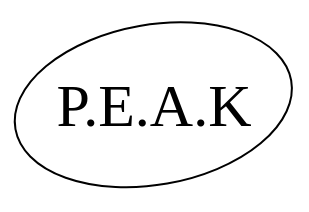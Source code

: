 <mxfile version="20.4.0" type="device" pages="6"><diagram id="-_-5EGXBoU9DZ2k_aIGS" name="logo_black"><mxGraphModel dx="1038" dy="481" grid="1" gridSize="10" guides="1" tooltips="1" connect="1" arrows="1" fold="1" page="1" pageScale="1" pageWidth="850" pageHeight="1100" math="0" shadow="0"><root><mxCell id="0"/><mxCell id="1" parent="0"/><mxCell id="-i5u1NcC77nJmyhpDGj9-1" value="" style="ellipse;whiteSpace=wrap;html=1;rotation=-10;fillColor=none;" parent="1" vertex="1"><mxGeometry x="39.66" y="37.41" width="140" height="80" as="geometry"/></mxCell><mxCell id="-i5u1NcC77nJmyhpDGj9-2" value="&lt;font style=&quot;font-size: 30px;&quot;&gt;P.E.A.K&lt;/font&gt;" style="rounded=0;whiteSpace=wrap;html=1;fontFamily=Calibri;fontSource=https%3A%2F%2Ffonts.googleapis.com%2Fcss%3Ffamily%3DCalibri%3A400%2C700%2C400italic%2C700italic;fontSize=18;strokeColor=none;fillColor=none;" parent="1" vertex="1"><mxGeometry x="39.66" y="47.41" width="140" height="60" as="geometry"/></mxCell></root></mxGraphModel></diagram><diagram id="ZSRcV9laH4Q4iuqG-XyV" name="logo_white"><mxGraphModel dx="1038" dy="481" grid="1" gridSize="10" guides="1" tooltips="1" connect="1" arrows="1" fold="1" page="1" pageScale="1" pageWidth="850" pageHeight="1100" background="#1A1A1A" math="0" shadow="0"><root><mxCell id="0"/><mxCell id="1" parent="0"/><mxCell id="ckeThtcHFlUgfEkaWWZM-1" value="" style="ellipse;whiteSpace=wrap;html=1;rotation=-10;fillColor=none;strokeColor=#FFFFFF;" parent="1" vertex="1"><mxGeometry x="39.66" y="37.41" width="140" height="80" as="geometry"/></mxCell><mxCell id="ckeThtcHFlUgfEkaWWZM-2" value="&lt;font style=&quot;font-size: 30px;&quot;&gt;P.E.A.K&lt;/font&gt;" style="rounded=0;whiteSpace=wrap;html=1;fontFamily=Calibri;fontSource=https%3A%2F%2Ffonts.googleapis.com%2Fcss%3Ffamily%3DCalibri%3A400%2C700%2C400italic%2C700italic;fontSize=18;strokeColor=none;fillColor=none;fontColor=#FFFFFF;" parent="1" vertex="1"><mxGeometry x="39.66" y="47.41" width="140" height="60" as="geometry"/></mxCell></root></mxGraphModel></diagram><diagram id="AH5zILBJANalpyauGbhf" name="arch_design_actual"><mxGraphModel dx="1038" dy="1581" grid="1" gridSize="10" guides="1" tooltips="1" connect="1" arrows="1" fold="1" page="1" pageScale="1" pageWidth="850" pageHeight="1100" math="0" shadow="0"><root><mxCell id="0"/><mxCell id="1" parent="0"/><mxCell id="cSZB4Mpw_NuSSo64uhR_-49" value="" style="edgeStyle=orthogonalEdgeStyle;rounded=0;orthogonalLoop=1;jettySize=auto;html=1;startArrow=none;startFill=0;" parent="1" source="cSZB4Mpw_NuSSo64uhR_-3" target="cSZB4Mpw_NuSSo64uhR_-5" edge="1"><mxGeometry relative="1" as="geometry"/></mxCell><mxCell id="cSZB4Mpw_NuSSo64uhR_-3" value="" style="sketch=0;points=[[0,0,0],[0.25,0,0],[0.5,0,0],[0.75,0,0],[1,0,0],[0,1,0],[0.25,1,0],[0.5,1,0],[0.75,1,0],[1,1,0],[0,0.25,0],[0,0.5,0],[0,0.75,0],[1,0.25,0],[1,0.5,0],[1,0.75,0]];outlineConnect=0;fontColor=#232F3E;gradientColor=#FF4F8B;gradientDirection=north;fillColor=#BC1356;strokeColor=#ffffff;dashed=0;verticalLabelPosition=bottom;verticalAlign=top;align=center;html=1;fontSize=12;fontStyle=0;aspect=fixed;shape=mxgraph.aws4.resourceIcon;resIcon=mxgraph.aws4.eventbridge;shadow=0;" parent="1" vertex="1"><mxGeometry x="120" y="120" width="80" height="80" as="geometry"/></mxCell><mxCell id="cSZB4Mpw_NuSSo64uhR_-4" value="Amazon Eventbridge" style="rounded=0;whiteSpace=wrap;html=1;shadow=0;fillColor=none;strokeColor=none;" parent="1" vertex="1"><mxGeometry x="120" y="80" width="80" height="40" as="geometry"/></mxCell><mxCell id="cSZB4Mpw_NuSSo64uhR_-9" style="edgeStyle=orthogonalEdgeStyle;rounded=0;orthogonalLoop=1;jettySize=auto;html=1;exitX=1;exitY=0.5;exitDx=0;exitDy=0;exitPerimeter=0;entryX=0;entryY=0.5;entryDx=0;entryDy=0;entryPerimeter=0;startArrow=none;" parent="1" source="cSZB4Mpw_NuSSo64uhR_-11" target="cSZB4Mpw_NuSSo64uhR_-8" edge="1"><mxGeometry relative="1" as="geometry"><Array as="points"><mxPoint x="250" y="320"/><mxPoint x="250" y="160"/></Array></mxGeometry></mxCell><mxCell id="cSZB4Mpw_NuSSo64uhR_-12" style="edgeStyle=orthogonalEdgeStyle;rounded=0;orthogonalLoop=1;jettySize=auto;html=1;exitX=1;exitY=0.5;exitDx=0;exitDy=0;exitPerimeter=0;entryX=0;entryY=0.5;entryDx=0;entryDy=0;entryPerimeter=0;" parent="1" source="cSZB4Mpw_NuSSo64uhR_-5" target="cSZB4Mpw_NuSSo64uhR_-11" edge="1"><mxGeometry relative="1" as="geometry"/></mxCell><mxCell id="cSZB4Mpw_NuSSo64uhR_-34" style="edgeStyle=orthogonalEdgeStyle;rounded=0;orthogonalLoop=1;jettySize=auto;html=1;exitX=1;exitY=0.5;exitDx=0;exitDy=0;exitPerimeter=0;startArrow=none;startFill=0;" parent="1" source="cSZB4Mpw_NuSSo64uhR_-5" target="cSZB4Mpw_NuSSo64uhR_-21" edge="1"><mxGeometry relative="1" as="geometry"><Array as="points"><mxPoint x="250" y="320"/><mxPoint x="250" y="480"/></Array></mxGeometry></mxCell><mxCell id="cSZB4Mpw_NuSSo64uhR_-5" value="" style="sketch=0;points=[[0,0,0],[0.25,0,0],[0.5,0,0],[0.75,0,0],[1,0,0],[0,1,0],[0.25,1,0],[0.5,1,0],[0.75,1,0],[1,1,0],[0,0.25,0],[0,0.5,0],[0,0.75,0],[1,0.25,0],[1,0.5,0],[1,0.75,0]];outlineConnect=0;fontColor=#232F3E;gradientColor=#FF4F8B;gradientDirection=north;fillColor=#BC1356;strokeColor=#ffffff;dashed=0;verticalLabelPosition=bottom;verticalAlign=top;align=center;html=1;fontSize=12;fontStyle=0;aspect=fixed;shape=mxgraph.aws4.resourceIcon;resIcon=mxgraph.aws4.step_functions;shadow=0;" parent="1" vertex="1"><mxGeometry x="120" y="280" width="80" height="80" as="geometry"/></mxCell><mxCell id="cSZB4Mpw_NuSSo64uhR_-7" value="AWS Step Functions" style="rounded=0;whiteSpace=wrap;html=1;shadow=0;fillColor=none;strokeColor=none;" parent="1" vertex="1"><mxGeometry x="120" y="360" width="80" height="40" as="geometry"/></mxCell><mxCell id="cSZB4Mpw_NuSSo64uhR_-98" style="edgeStyle=none;rounded=0;orthogonalLoop=1;jettySize=auto;html=1;exitX=1;exitY=0.5;exitDx=0;exitDy=0;exitPerimeter=0;startArrow=none;startFill=0;" parent="1" source="cSZB4Mpw_NuSSo64uhR_-8" edge="1"><mxGeometry relative="1" as="geometry"><mxPoint x="610" y="440" as="targetPoint"/><Array as="points"><mxPoint x="610" y="160"/><mxPoint x="610" y="310"/></Array></mxGeometry></mxCell><mxCell id="cSZB4Mpw_NuSSo64uhR_-8" value="" style="sketch=0;points=[[0,0,0],[0.25,0,0],[0.5,0,0],[0.75,0,0],[1,0,0],[0,1,0],[0.25,1,0],[0.5,1,0],[0.75,1,0],[1,1,0],[0,0.25,0],[0,0.5,0],[0,0.75,0],[1,0.25,0],[1,0.5,0],[1,0.75,0]];outlineConnect=0;fontColor=#232F3E;gradientColor=#F78E04;gradientDirection=north;fillColor=#D05C17;strokeColor=#ffffff;dashed=0;verticalLabelPosition=bottom;verticalAlign=top;align=center;html=1;fontSize=12;fontStyle=0;aspect=fixed;shape=mxgraph.aws4.resourceIcon;resIcon=mxgraph.aws4.lambda;shadow=0;" parent="1" vertex="1"><mxGeometry x="400" y="120" width="80" height="80" as="geometry"/></mxCell><mxCell id="cSZB4Mpw_NuSSo64uhR_-10" value="AWS Lambda" style="rounded=0;whiteSpace=wrap;html=1;shadow=0;fillColor=none;strokeColor=none;" parent="1" vertex="1"><mxGeometry x="400" y="200" width="80" height="40" as="geometry"/></mxCell><mxCell id="cSZB4Mpw_NuSSo64uhR_-13" value="Amazon Sagemaker" style="rounded=0;whiteSpace=wrap;html=1;shadow=0;fillColor=none;strokeColor=none;" parent="1" vertex="1"><mxGeometry x="400" y="360" width="80" height="40" as="geometry"/></mxCell><mxCell id="cSZB4Mpw_NuSSo64uhR_-14" value="" style="sketch=0;points=[[0,0,0],[0.25,0,0],[0.5,0,0],[0.75,0,0],[1,0,0],[0,1,0],[0.25,1,0],[0.5,1,0],[0.75,1,0],[1,1,0],[0,0.25,0],[0,0.5,0],[0,0.75,0],[1,0.25,0],[1,0.5,0],[1,0.75,0]];outlineConnect=0;fontColor=#232F3E;gradientColor=#60A337;gradientDirection=north;fillColor=#277116;strokeColor=#ffffff;dashed=0;verticalLabelPosition=bottom;verticalAlign=top;align=center;html=1;fontSize=12;fontStyle=0;aspect=fixed;shape=mxgraph.aws4.resourceIcon;resIcon=mxgraph.aws4.s3;shadow=0;" parent="1" vertex="1"><mxGeometry x="560" y="440" width="80" height="80" as="geometry"/></mxCell><mxCell id="cSZB4Mpw_NuSSo64uhR_-16" value="Amazon S3" style="rounded=0;whiteSpace=wrap;html=1;shadow=0;fillColor=none;strokeColor=none;" parent="1" vertex="1"><mxGeometry x="560" y="520" width="80" height="30" as="geometry"/></mxCell><mxCell id="cSZB4Mpw_NuSSo64uhR_-21" value="" style="sketch=0;outlineConnect=0;fontColor=#232F3E;gradientColor=none;fillColor=#067F68;strokeColor=none;dashed=0;verticalLabelPosition=bottom;verticalAlign=top;align=center;html=1;fontSize=12;fontStyle=0;aspect=fixed;pointerEvents=1;shape=mxgraph.aws4.sagemaker_model;shadow=0;" parent="1" vertex="1"><mxGeometry x="400" y="440" width="80" height="80" as="geometry"/></mxCell><mxCell id="cSZB4Mpw_NuSSo64uhR_-27" value="" style="sketch=0;points=[[0,0,0],[0.25,0,0],[0.5,0,0],[0.75,0,0],[1,0,0],[0,1,0],[0.25,1,0],[0.5,1,0],[0.75,1,0],[1,1,0],[0,0.25,0],[0,0.5,0],[0,0.75,0],[1,0.25,0],[1,0.5,0],[1,0.75,0]];outlineConnect=0;fontColor=#232F3E;gradientColor=#945DF2;gradientDirection=north;fillColor=#5A30B5;strokeColor=#ffffff;dashed=0;verticalLabelPosition=bottom;verticalAlign=top;align=center;html=1;fontSize=12;fontStyle=0;aspect=fixed;shape=mxgraph.aws4.resourceIcon;resIcon=mxgraph.aws4.api_gateway;shadow=0;labelBackgroundColor=none;" parent="1" vertex="1"><mxGeometry x="400" y="-40" width="80" height="80" as="geometry"/></mxCell><mxCell id="cSZB4Mpw_NuSSo64uhR_-28" value="" style="verticalLabelPosition=bottom;html=1;verticalAlign=top;align=center;strokeColor=none;fillColor=#00BEF2;shape=mxgraph.azure.website_generic;pointerEvents=1;shadow=0;labelBackgroundColor=none;" parent="1" vertex="1"><mxGeometry x="400" y="-200" width="90" height="76.5" as="geometry"/></mxCell><mxCell id="cSZB4Mpw_NuSSo64uhR_-29" value="Energy Website" style="rounded=0;whiteSpace=wrap;html=1;shadow=0;fillColor=none;strokeColor=none;" parent="1" vertex="1"><mxGeometry x="310" y="-181.75" width="80" height="40" as="geometry"/></mxCell><mxCell id="cSZB4Mpw_NuSSo64uhR_-31" value="API Gateway" style="rounded=0;whiteSpace=wrap;html=1;shadow=0;fillColor=none;strokeColor=none;" parent="1" vertex="1"><mxGeometry x="310" y="-20" width="80" height="40" as="geometry"/></mxCell><mxCell id="cSZB4Mpw_NuSSo64uhR_-32" value="Sagemaker&lt;br&gt;Endpoint" style="rounded=0;whiteSpace=wrap;html=1;shadow=0;fillColor=none;strokeColor=none;" parent="1" vertex="1"><mxGeometry x="400" y="520" width="80" height="40" as="geometry"/></mxCell><mxCell id="cSZB4Mpw_NuSSo64uhR_-37" value="Amazon DynamoDB" style="rounded=0;whiteSpace=wrap;html=1;shadow=0;fillColor=none;strokeColor=none;" parent="1" vertex="1"><mxGeometry x="555" y="680" width="80" height="40" as="geometry"/></mxCell><mxCell id="cSZB4Mpw_NuSSo64uhR_-38" value="" style="sketch=0;points=[[0,0,0],[0.25,0,0],[0.5,0,0],[0.75,0,0],[1,0,0],[0,1,0],[0.25,1,0],[0.5,1,0],[0.75,1,0],[1,1,0],[0,0.25,0],[0,0.5,0],[0,0.75,0],[1,0.25,0],[1,0.5,0],[1,0.75,0]];outlineConnect=0;fontColor=#232F3E;gradientColor=#945DF2;gradientDirection=north;fillColor=#5A30B5;strokeColor=#ffffff;dashed=0;verticalLabelPosition=bottom;verticalAlign=top;align=center;html=1;fontSize=12;fontStyle=0;aspect=fixed;shape=mxgraph.aws4.resourceIcon;resIcon=mxgraph.aws4.api_gateway;shadow=0;labelBackgroundColor=none;" parent="1" vertex="1"><mxGeometry x="880" y="521.8" width="80" height="80" as="geometry"/></mxCell><mxCell id="cSZB4Mpw_NuSSo64uhR_-40" value="API Gateway" style="rounded=0;whiteSpace=wrap;html=1;shadow=0;fillColor=none;strokeColor=none;" parent="1" vertex="1"><mxGeometry x="880" y="601.8" width="80" height="30" as="geometry"/></mxCell><mxCell id="cSZB4Mpw_NuSSo64uhR_-45" value="Energy Management System" style="rounded=1;whiteSpace=wrap;html=1;shadow=0;labelBackgroundColor=none;fillColor=none;labelBorderColor=none;" parent="1" vertex="1"><mxGeometry x="1040" y="671.8" width="120" height="60" as="geometry"/></mxCell><mxCell id="cSZB4Mpw_NuSSo64uhR_-52" value="" style="sketch=0;points=[[0,0,0],[0.25,0,0],[0.5,0,0],[0.75,0,0],[1,0,0],[0,1,0],[0.25,1,0],[0.5,1,0],[0.75,1,0],[1,1,0],[0,0.25,0],[0,0.5,0],[0,0.75,0],[1,0.25,0],[1,0.5,0],[1,0.75,0]];outlineConnect=0;fontColor=#232F3E;gradientColor=#F78E04;gradientDirection=north;fillColor=#D05C17;strokeColor=#ffffff;dashed=0;verticalLabelPosition=bottom;verticalAlign=top;align=center;html=1;fontSize=12;fontStyle=0;aspect=fixed;shape=mxgraph.aws4.resourceIcon;resIcon=mxgraph.aws4.lambda;shadow=0;" parent="1" vertex="1"><mxGeometry x="720" y="521.8" width="80" height="80" as="geometry"/></mxCell><mxCell id="cSZB4Mpw_NuSSo64uhR_-106" style="edgeStyle=none;rounded=0;orthogonalLoop=1;jettySize=auto;html=1;exitX=1;exitY=0.5;exitDx=0;exitDy=0;exitPerimeter=0;startArrow=none;startFill=0;" parent="1" source="cSZB4Mpw_NuSSo64uhR_-11" edge="1"><mxGeometry relative="1" as="geometry"><mxPoint x="590" y="440" as="targetPoint"/><Array as="points"><mxPoint x="590" y="320"/><mxPoint x="590" y="380"/></Array></mxGeometry></mxCell><mxCell id="cSZB4Mpw_NuSSo64uhR_-11" value="" style="sketch=0;points=[[0,0,0],[0.25,0,0],[0.5,0,0],[0.75,0,0],[1,0,0],[0,1,0],[0.25,1,0],[0.5,1,0],[0.75,1,0],[1,1,0],[0,0.25,0],[0,0.5,0],[0,0.75,0],[1,0.25,0],[1,0.5,0],[1,0.75,0]];outlineConnect=0;fontColor=#232F3E;gradientColor=#4AB29A;gradientDirection=north;fillColor=#116D5B;strokeColor=#ffffff;dashed=0;verticalLabelPosition=bottom;verticalAlign=top;align=center;html=1;fontSize=12;fontStyle=0;aspect=fixed;shape=mxgraph.aws4.resourceIcon;resIcon=mxgraph.aws4.sagemaker;shadow=0;" parent="1" vertex="1"><mxGeometry x="400" y="280" width="80" height="80" as="geometry"/></mxCell><mxCell id="cSZB4Mpw_NuSSo64uhR_-56" value="" style="edgeStyle=orthogonalEdgeStyle;rounded=0;orthogonalLoop=1;jettySize=auto;html=1;exitX=1;exitY=0.5;exitDx=0;exitDy=0;exitPerimeter=0;entryX=0;entryY=0.5;entryDx=0;entryDy=0;entryPerimeter=0;endArrow=none;" parent="1" source="cSZB4Mpw_NuSSo64uhR_-5" target="cSZB4Mpw_NuSSo64uhR_-11" edge="1"><mxGeometry relative="1" as="geometry"><mxPoint x="280" y="320" as="sourcePoint"/><mxPoint x="490" y="180" as="targetPoint"/></mxGeometry></mxCell><mxCell id="cSZB4Mpw_NuSSo64uhR_-83" value="" style="points=[];aspect=fixed;html=1;align=center;shadow=0;dashed=0;image;image=img/lib/allied_telesis/computer_and_terminals/Personal_Computer.svg;labelBackgroundColor=none;fillColor=none;" parent="1" vertex="1"><mxGeometry x="1040" y="520" width="60.36" height="81.8" as="geometry"/></mxCell><mxCell id="cSZB4Mpw_NuSSo64uhR_-84" value="Client Application&lt;br&gt;(Next.js)" style="rounded=0;whiteSpace=wrap;html=1;shadow=0;fillColor=none;strokeColor=none;" parent="1" vertex="1"><mxGeometry x="1015.27" y="601.8" width="109.82" height="40" as="geometry"/></mxCell><mxCell id="cSZB4Mpw_NuSSo64uhR_-86" value="AWS Lambda" style="rounded=0;whiteSpace=wrap;html=1;shadow=0;fillColor=none;strokeColor=none;" parent="1" vertex="1"><mxGeometry x="720" y="601.8" width="80" height="30" as="geometry"/></mxCell><mxCell id="cSZB4Mpw_NuSSo64uhR_-94" value="&lt;i&gt;&amp;nbsp;Get updated prices&lt;/i&gt;" style="rounded=0;whiteSpace=wrap;html=1;shadow=0;fillColor=none;strokeColor=none;align=left;" parent="1" vertex="1"><mxGeometry x="250" y="130" width="150" height="40" as="geometry"/></mxCell><mxCell id="cSZB4Mpw_NuSSo64uhR_-95" value="&lt;i&gt;&amp;nbsp;Train new model&lt;/i&gt;" style="rounded=0;whiteSpace=wrap;html=1;shadow=0;fillColor=none;strokeColor=none;align=left;" parent="1" vertex="1"><mxGeometry x="250" y="290" width="150" height="40" as="geometry"/></mxCell><mxCell id="cSZB4Mpw_NuSSo64uhR_-96" value="&lt;i&gt;&amp;nbsp;Deploy new model&lt;/i&gt;" style="rounded=0;whiteSpace=wrap;html=1;shadow=0;fillColor=none;strokeColor=none;align=left;" parent="1" vertex="1"><mxGeometry x="250" y="450" width="150" height="40" as="geometry"/></mxCell><mxCell id="cSZB4Mpw_NuSSo64uhR_-105" style="edgeStyle=none;rounded=0;orthogonalLoop=1;jettySize=auto;html=1;exitX=0;exitY=0.25;exitDx=0;exitDy=0;exitPerimeter=0;startArrow=none;startFill=0;" parent="1" edge="1"><mxGeometry relative="1" as="geometry"><mxPoint x="480" y="469" as="targetPoint"/><mxPoint x="560" y="469.25" as="sourcePoint"/></mxGeometry></mxCell><mxCell id="cSZB4Mpw_NuSSo64uhR_-107" style="edgeStyle=none;rounded=0;orthogonalLoop=1;jettySize=auto;html=1;exitX=0.25;exitY=0;exitDx=0;exitDy=0;exitPerimeter=0;entryX=0.25;entryY=1;entryDx=0;entryDy=0;entryPerimeter=0;startArrow=none;startFill=0;" parent="1" edge="1"><mxGeometry relative="1" as="geometry"><mxPoint x="430" y="120" as="sourcePoint"/><mxPoint x="430" y="40" as="targetPoint"/></mxGeometry></mxCell><mxCell id="cSZB4Mpw_NuSSo64uhR_-108" style="edgeStyle=none;rounded=0;orthogonalLoop=1;jettySize=auto;html=1;exitX=0.75;exitY=1;exitDx=0;exitDy=0;exitPerimeter=0;entryX=0.75;entryY=0;entryDx=0;entryDy=0;entryPerimeter=0;startArrow=none;startFill=0;" parent="1" edge="1"><mxGeometry relative="1" as="geometry"><mxPoint x="450" y="40" as="sourcePoint"/><mxPoint x="450" y="120" as="targetPoint"/><Array as="points"/></mxGeometry></mxCell><mxCell id="cSZB4Mpw_NuSSo64uhR_-109" style="edgeStyle=none;rounded=0;orthogonalLoop=1;jettySize=auto;html=1;exitX=0.25;exitY=0;exitDx=0;exitDy=0;exitPerimeter=0;entryX=0.25;entryY=1;entryDx=0;entryDy=0;entryPerimeter=0;startArrow=none;startFill=0;" parent="1" edge="1"><mxGeometry relative="1" as="geometry"><mxPoint x="430" y="-40" as="sourcePoint"/><mxPoint x="430" y="-120.0" as="targetPoint"/></mxGeometry></mxCell><mxCell id="cSZB4Mpw_NuSSo64uhR_-111" style="edgeStyle=none;rounded=0;orthogonalLoop=1;jettySize=auto;html=1;exitX=0.75;exitY=1;exitDx=0;exitDy=0;exitPerimeter=0;entryX=0.75;entryY=0;entryDx=0;entryDy=0;entryPerimeter=0;startArrow=none;startFill=0;" parent="1" edge="1"><mxGeometry relative="1" as="geometry"><mxPoint x="450" y="-120" as="sourcePoint"/><mxPoint x="450" y="-40" as="targetPoint"/><Array as="points"/></mxGeometry></mxCell><mxCell id="cSZB4Mpw_NuSSo64uhR_-116" value="&lt;i&gt;Daily model&lt;br&gt;refresh&lt;/i&gt;" style="rounded=0;whiteSpace=wrap;html=1;shadow=0;fillColor=none;strokeColor=none;align=right;" parent="1" vertex="1"><mxGeometry x="80" y="220" width="70" height="40" as="geometry"/></mxCell><mxCell id="cSZB4Mpw_NuSSo64uhR_-117" value="&lt;i&gt;Store updated prices&amp;nbsp;&lt;/i&gt;" style="rounded=0;whiteSpace=wrap;html=1;shadow=0;fillColor=none;strokeColor=none;align=right;" parent="1" vertex="1"><mxGeometry x="480" y="130" width="130" height="40" as="geometry"/></mxCell><mxCell id="cSZB4Mpw_NuSSo64uhR_-118" value="&lt;i&gt;Store new model&amp;nbsp;&lt;/i&gt;" style="rounded=0;whiteSpace=wrap;html=1;shadow=0;fillColor=none;strokeColor=none;align=right;" parent="1" vertex="1"><mxGeometry x="480" y="290" width="110" height="40" as="geometry"/></mxCell><mxCell id="cSZB4Mpw_NuSSo64uhR_-61" value="" style="outlineConnect=0;dashed=0;verticalLabelPosition=bottom;verticalAlign=top;align=center;html=1;shape=mxgraph.aws3.dynamo_db;fillColor=#2E73B8;gradientColor=none;shadow=0;labelBackgroundColor=none;" parent="1" vertex="1"><mxGeometry x="565" y="600" width="70" height="80" as="geometry"/></mxCell><mxCell id="cSZB4Mpw_NuSSo64uhR_-128" style="edgeStyle=none;rounded=0;orthogonalLoop=1;jettySize=auto;html=1;exitX=1;exitY=0.25;exitDx=0;exitDy=0;startArrow=none;startFill=0;" parent="1" source="cSZB4Mpw_NuSSo64uhR_-63" edge="1"><mxGeometry relative="1" as="geometry"><mxPoint x="720" y="550" as="targetPoint"/><Array as="points"><mxPoint x="670" y="620"/><mxPoint x="670" y="550"/></Array></mxGeometry></mxCell><mxCell id="cSZB4Mpw_NuSSo64uhR_-63" value="" style="whiteSpace=wrap;html=1;aspect=fixed;shadow=0;labelBackgroundColor=none;fillColor=none;strokeColor=none;" parent="1" vertex="1"><mxGeometry x="560" y="600" width="80" height="80" as="geometry"/></mxCell><mxCell id="cSZB4Mpw_NuSSo64uhR_-119" style="edgeStyle=none;rounded=0;orthogonalLoop=1;jettySize=auto;html=1;startArrow=none;startFill=0;entryX=0;entryY=0.5;entryDx=0;entryDy=0;" parent="1" target="cSZB4Mpw_NuSSo64uhR_-63" edge="1"><mxGeometry relative="1" as="geometry"><mxPoint x="480" y="490" as="sourcePoint"/><mxPoint x="410" y="770" as="targetPoint"/><Array as="points"><mxPoint x="520" y="490"/><mxPoint x="520" y="640"/><mxPoint x="540" y="640"/></Array></mxGeometry></mxCell><mxCell id="cSZB4Mpw_NuSSo64uhR_-124" style="edgeStyle=none;rounded=0;orthogonalLoop=1;jettySize=auto;html=1;exitX=1;exitY=0.75;exitDx=0;exitDy=0;exitPerimeter=0;entryX=0;entryY=0.75;entryDx=0;entryDy=0;entryPerimeter=0;startArrow=none;startFill=0;" parent="1" edge="1"><mxGeometry relative="1" as="geometry"><mxPoint x="800" y="570.0" as="sourcePoint"/><mxPoint x="880" y="570.0" as="targetPoint"/></mxGeometry></mxCell><mxCell id="cSZB4Mpw_NuSSo64uhR_-125" style="edgeStyle=none;rounded=0;orthogonalLoop=1;jettySize=auto;html=1;exitX=0;exitY=0.25;exitDx=0;exitDy=0;exitPerimeter=0;startArrow=none;startFill=0;" parent="1" edge="1"><mxGeometry relative="1" as="geometry"><mxPoint x="800" y="549.0" as="targetPoint"/><mxPoint x="880" y="549.25" as="sourcePoint"/></mxGeometry></mxCell><mxCell id="cSZB4Mpw_NuSSo64uhR_-126" style="edgeStyle=none;rounded=0;orthogonalLoop=1;jettySize=auto;html=1;exitX=1;exitY=0.75;exitDx=0;exitDy=0;exitPerimeter=0;entryX=0;entryY=0.75;entryDx=0;entryDy=0;entryPerimeter=0;startArrow=none;startFill=0;" parent="1" edge="1"><mxGeometry relative="1" as="geometry"><mxPoint x="960" y="570.0" as="sourcePoint"/><mxPoint x="1040" y="570.0" as="targetPoint"/></mxGeometry></mxCell><mxCell id="cSZB4Mpw_NuSSo64uhR_-127" style="edgeStyle=none;rounded=0;orthogonalLoop=1;jettySize=auto;html=1;exitX=0;exitY=0.25;exitDx=0;exitDy=0;exitPerimeter=0;startArrow=none;startFill=0;" parent="1" edge="1"><mxGeometry relative="1" as="geometry"><mxPoint x="960" y="549.0" as="targetPoint"/><mxPoint x="1040" y="549.25" as="sourcePoint"/></mxGeometry></mxCell><mxCell id="cSZB4Mpw_NuSSo64uhR_-129" style="edgeStyle=none;rounded=0;orthogonalLoop=1;jettySize=auto;html=1;startArrow=classicThin;startFill=1;exitX=1;exitY=0.5;exitDx=0;exitDy=0;endArrow=none;endFill=0;" parent="1" source="cSZB4Mpw_NuSSo64uhR_-63" edge="1"><mxGeometry relative="1" as="geometry"><mxPoint x="720" y="580" as="targetPoint"/><mxPoint x="640" y="630" as="sourcePoint"/><Array as="points"><mxPoint x="660" y="640"/><mxPoint x="690" y="640"/><mxPoint x="690" y="600"/><mxPoint x="690" y="580"/><mxPoint x="710" y="580"/></Array></mxGeometry></mxCell><mxCell id="cSZB4Mpw_NuSSo64uhR_-130" value="" style="sketch=0;points=[[0,0,0],[0.25,0,0],[0.5,0,0],[0.75,0,0],[1,0,0],[0,1,0],[0.25,1,0],[0.5,1,0],[0.75,1,0],[1,1,0],[0,0.25,0],[0,0.5,0],[0,0.75,0],[1,0.25,0],[1,0.5,0],[1,0.75,0]];outlineConnect=0;fontColor=#232F3E;gradientColor=#945DF2;gradientDirection=north;fillColor=#5A30B5;strokeColor=#ffffff;dashed=0;verticalLabelPosition=bottom;verticalAlign=top;align=center;html=1;fontSize=12;fontStyle=0;aspect=fixed;shape=mxgraph.aws4.resourceIcon;resIcon=mxgraph.aws4.api_gateway;shadow=0;labelBackgroundColor=none;" parent="1" vertex="1"><mxGeometry x="880" y="661.8" width="80" height="80" as="geometry"/></mxCell><mxCell id="cSZB4Mpw_NuSSo64uhR_-131" value="API Gateway" style="rounded=0;whiteSpace=wrap;html=1;shadow=0;fillColor=none;strokeColor=none;" parent="1" vertex="1"><mxGeometry x="880" y="741.8" width="80" height="30" as="geometry"/></mxCell><mxCell id="cSZB4Mpw_NuSSo64uhR_-132" value="" style="sketch=0;points=[[0,0,0],[0.25,0,0],[0.5,0,0],[0.75,0,0],[1,0,0],[0,1,0],[0.25,1,0],[0.5,1,0],[0.75,1,0],[1,1,0],[0,0.25,0],[0,0.5,0],[0,0.75,0],[1,0.25,0],[1,0.5,0],[1,0.75,0]];outlineConnect=0;fontColor=#232F3E;gradientColor=#F78E04;gradientDirection=north;fillColor=#D05C17;strokeColor=#ffffff;dashed=0;verticalLabelPosition=bottom;verticalAlign=top;align=center;html=1;fontSize=12;fontStyle=0;aspect=fixed;shape=mxgraph.aws4.resourceIcon;resIcon=mxgraph.aws4.lambda;shadow=0;" parent="1" vertex="1"><mxGeometry x="720" y="661.8" width="80" height="80" as="geometry"/></mxCell><mxCell id="cSZB4Mpw_NuSSo64uhR_-134" value="AWS Lambda" style="rounded=0;whiteSpace=wrap;html=1;shadow=0;fillColor=none;strokeColor=none;" parent="1" vertex="1"><mxGeometry x="720" y="741.8" width="80" height="30" as="geometry"/></mxCell><mxCell id="cSZB4Mpw_NuSSo64uhR_-135" style="edgeStyle=none;rounded=0;orthogonalLoop=1;jettySize=auto;html=1;exitX=1;exitY=0.75;exitDx=0;exitDy=0;exitPerimeter=0;entryX=0;entryY=0.75;entryDx=0;entryDy=0;entryPerimeter=0;startArrow=none;startFill=0;" parent="1" edge="1"><mxGeometry relative="1" as="geometry"><mxPoint x="800" y="710" as="sourcePoint"/><mxPoint x="880" y="710" as="targetPoint"/></mxGeometry></mxCell><mxCell id="cSZB4Mpw_NuSSo64uhR_-136" style="edgeStyle=none;rounded=0;orthogonalLoop=1;jettySize=auto;html=1;exitX=0;exitY=0.25;exitDx=0;exitDy=0;exitPerimeter=0;startArrow=none;startFill=0;" parent="1" edge="1"><mxGeometry relative="1" as="geometry"><mxPoint x="800" y="689" as="targetPoint"/><mxPoint x="880" y="689.25" as="sourcePoint"/></mxGeometry></mxCell><mxCell id="cSZB4Mpw_NuSSo64uhR_-137" style="edgeStyle=none;rounded=0;orthogonalLoop=1;jettySize=auto;html=1;exitX=1;exitY=0.75;exitDx=0;exitDy=0;exitPerimeter=0;entryX=0;entryY=0.75;entryDx=0;entryDy=0;entryPerimeter=0;startArrow=none;startFill=0;" parent="1" edge="1"><mxGeometry relative="1" as="geometry"><mxPoint x="960" y="710" as="sourcePoint"/><mxPoint x="1040" y="710" as="targetPoint"/></mxGeometry></mxCell><mxCell id="cSZB4Mpw_NuSSo64uhR_-138" style="edgeStyle=none;rounded=0;orthogonalLoop=1;jettySize=auto;html=1;exitX=0;exitY=0.25;exitDx=0;exitDy=0;exitPerimeter=0;startArrow=none;startFill=0;" parent="1" edge="1"><mxGeometry relative="1" as="geometry"><mxPoint x="960" y="689" as="targetPoint"/><mxPoint x="1040" y="689.25" as="sourcePoint"/></mxGeometry></mxCell><mxCell id="cSZB4Mpw_NuSSo64uhR_-139" value="&lt;i&gt;&amp;nbsp;Update new&lt;br&gt;predictions&lt;/i&gt;" style="rounded=0;whiteSpace=wrap;html=1;shadow=0;fillColor=none;strokeColor=none;align=right;" parent="1" vertex="1"><mxGeometry x="425" y="570" width="90" height="40" as="geometry"/></mxCell><mxCell id="cSZB4Mpw_NuSSo64uhR_-140" value="&lt;i&gt;Retrieve energy usage data&lt;/i&gt;" style="rounded=0;whiteSpace=wrap;html=1;shadow=0;fillColor=none;strokeColor=none;align=right;" parent="1" vertex="1"><mxGeometry x="620" y="760" width="90" height="40" as="geometry"/></mxCell></root></mxGraphModel></diagram><diagram name="logo_black" id="eYelbUVb8FsdYjLFD7MP"><mxGraphModel dx="1038" dy="481" grid="1" gridSize="10" guides="1" tooltips="1" connect="1" arrows="1" fold="1" page="1" pageScale="1" pageWidth="850" pageHeight="1100" math="0" shadow="0"><root><mxCell id="0"/><mxCell id="1" parent="0"/><mxCell id="-i5u1NcC77nJmyhpDGj9-1" value="" style="ellipse;whiteSpace=wrap;html=1;rotation=-10;fillColor=none;" parent="1" vertex="1"><mxGeometry x="39.66" y="37.41" width="140" height="80" as="geometry"/></mxCell><mxCell id="-i5u1NcC77nJmyhpDGj9-2" value="&lt;font style=&quot;font-size: 30px;&quot;&gt;P.E.A.K&lt;/font&gt;" style="rounded=0;whiteSpace=wrap;html=1;fontFamily=Calibri;fontSource=https%3A%2F%2Ffonts.googleapis.com%2Fcss%3Ffamily%3DCalibri%3A400%2C700%2C400italic%2C700italic;fontSize=18;strokeColor=none;fillColor=none;" parent="1" vertex="1"><mxGeometry x="39.66" y="47.41" width="140" height="60" as="geometry"/></mxCell></root></mxGraphModel></diagram><diagram name="logo_white" id="Gn_-yCx_BZWVvJ5zDZ_H"><mxGraphModel dx="1038" dy="547" grid="1" gridSize="10" guides="1" tooltips="1" connect="1" arrows="1" fold="1" page="1" pageScale="1" pageWidth="850" pageHeight="1100" background="#1A1A1A" math="0" shadow="0"><root><mxCell id="0"/><mxCell id="1" parent="0"/><mxCell id="ckeThtcHFlUgfEkaWWZM-1" value="" style="ellipse;whiteSpace=wrap;html=1;rotation=-10;fillColor=none;strokeColor=#FFFFFF;" parent="1" vertex="1"><mxGeometry x="39.66" y="37.41" width="140" height="80" as="geometry"/></mxCell><mxCell id="ckeThtcHFlUgfEkaWWZM-2" value="&lt;font style=&quot;font-size: 30px;&quot;&gt;P.E.A.K&lt;/font&gt;" style="rounded=0;whiteSpace=wrap;html=1;fontFamily=Calibri;fontSource=https%3A%2F%2Ffonts.googleapis.com%2Fcss%3Ffamily%3DCalibri%3A400%2C700%2C400italic%2C700italic;fontSize=18;strokeColor=none;fillColor=none;fontColor=#FFFFFF;" parent="1" vertex="1"><mxGeometry x="39.66" y="47.41" width="140" height="60" as="geometry"/></mxCell></root></mxGraphModel></diagram><diagram name="arch_design_actual" id="_1qtTWGYynbnkHup3j9v"><mxGraphModel dx="1597" dy="740" grid="1" gridSize="10" guides="1" tooltips="1" connect="1" arrows="1" fold="1" page="1" pageScale="1" pageWidth="850" pageHeight="1100" math="0" shadow="0"><root><mxCell id="0"/><mxCell id="1" parent="0"/><mxCell id="AU8L-P3gw3U4hzuQpttR-15" value="AWS Cloud" style="sketch=0;outlineConnect=0;gradientColor=none;html=1;whiteSpace=wrap;fontSize=12;fontStyle=0;shape=mxgraph.aws4.group;grIcon=mxgraph.aws4.group_aws_cloud;strokeColor=#AAB7B8;fillColor=none;verticalAlign=top;align=left;spacingLeft=30;fontColor=#AAB7B8;dashed=0;" vertex="1" parent="1"><mxGeometry x="40" y="40" width="880" height="760" as="geometry"/></mxCell><mxCell id="cSZB4Mpw_NuSSo64uhR_-49" value="" style="edgeStyle=orthogonalEdgeStyle;rounded=0;orthogonalLoop=1;jettySize=auto;html=1;startArrow=none;startFill=0;" parent="1" source="cSZB4Mpw_NuSSo64uhR_-3" target="cSZB4Mpw_NuSSo64uhR_-5" edge="1"><mxGeometry relative="1" as="geometry"/></mxCell><mxCell id="cSZB4Mpw_NuSSo64uhR_-3" value="" style="sketch=0;points=[[0,0,0],[0.25,0,0],[0.5,0,0],[0.75,0,0],[1,0,0],[0,1,0],[0.25,1,0],[0.5,1,0],[0.75,1,0],[1,1,0],[0,0.25,0],[0,0.5,0],[0,0.75,0],[1,0.25,0],[1,0.5,0],[1,0.75,0]];outlineConnect=0;fontColor=#232F3E;gradientColor=#FF4F8B;gradientDirection=north;fillColor=#BC1356;strokeColor=#ffffff;dashed=0;verticalLabelPosition=bottom;verticalAlign=top;align=center;html=1;fontSize=12;fontStyle=0;aspect=fixed;shape=mxgraph.aws4.resourceIcon;resIcon=mxgraph.aws4.eventbridge;shadow=0;" parent="1" vertex="1"><mxGeometry x="120" y="120" width="80" height="80" as="geometry"/></mxCell><mxCell id="cSZB4Mpw_NuSSo64uhR_-4" value="Amazon Eventbridge" style="rounded=0;whiteSpace=wrap;html=1;shadow=0;fillColor=none;strokeColor=none;" parent="1" vertex="1"><mxGeometry x="120" y="80" width="80" height="40" as="geometry"/></mxCell><mxCell id="cSZB4Mpw_NuSSo64uhR_-9" style="edgeStyle=orthogonalEdgeStyle;rounded=0;orthogonalLoop=1;jettySize=auto;html=1;exitX=1;exitY=0.5;exitDx=0;exitDy=0;exitPerimeter=0;entryX=0;entryY=0.5;entryDx=0;entryDy=0;entryPerimeter=0;startArrow=none;" parent="1" source="cSZB4Mpw_NuSSo64uhR_-11" target="cSZB4Mpw_NuSSo64uhR_-8" edge="1"><mxGeometry relative="1" as="geometry"><Array as="points"><mxPoint x="250" y="320"/><mxPoint x="250" y="160"/></Array></mxGeometry></mxCell><mxCell id="cSZB4Mpw_NuSSo64uhR_-12" style="edgeStyle=orthogonalEdgeStyle;rounded=0;orthogonalLoop=1;jettySize=auto;html=1;exitX=1;exitY=0.5;exitDx=0;exitDy=0;exitPerimeter=0;entryX=0;entryY=0.5;entryDx=0;entryDy=0;entryPerimeter=0;" parent="1" source="cSZB4Mpw_NuSSo64uhR_-5" target="cSZB4Mpw_NuSSo64uhR_-11" edge="1"><mxGeometry relative="1" as="geometry"/></mxCell><mxCell id="cSZB4Mpw_NuSSo64uhR_-34" style="edgeStyle=orthogonalEdgeStyle;rounded=0;orthogonalLoop=1;jettySize=auto;html=1;exitX=1;exitY=0.5;exitDx=0;exitDy=0;exitPerimeter=0;startArrow=none;startFill=0;" parent="1" source="cSZB4Mpw_NuSSo64uhR_-5" target="cSZB4Mpw_NuSSo64uhR_-21" edge="1"><mxGeometry relative="1" as="geometry"><Array as="points"><mxPoint x="250" y="320"/><mxPoint x="250" y="480"/></Array></mxGeometry></mxCell><mxCell id="cSZB4Mpw_NuSSo64uhR_-5" value="" style="sketch=0;points=[[0,0,0],[0.25,0,0],[0.5,0,0],[0.75,0,0],[1,0,0],[0,1,0],[0.25,1,0],[0.5,1,0],[0.75,1,0],[1,1,0],[0,0.25,0],[0,0.5,0],[0,0.75,0],[1,0.25,0],[1,0.5,0],[1,0.75,0]];outlineConnect=0;fontColor=#232F3E;gradientColor=#FF4F8B;gradientDirection=north;fillColor=#BC1356;strokeColor=#ffffff;dashed=0;verticalLabelPosition=bottom;verticalAlign=top;align=center;html=1;fontSize=12;fontStyle=0;aspect=fixed;shape=mxgraph.aws4.resourceIcon;resIcon=mxgraph.aws4.step_functions;shadow=0;" parent="1" vertex="1"><mxGeometry x="120" y="280" width="80" height="80" as="geometry"/></mxCell><mxCell id="cSZB4Mpw_NuSSo64uhR_-7" value="AWS Step Functions" style="rounded=0;whiteSpace=wrap;html=1;shadow=0;fillColor=none;strokeColor=none;" parent="1" vertex="1"><mxGeometry x="120" y="360" width="80" height="40" as="geometry"/></mxCell><mxCell id="cSZB4Mpw_NuSSo64uhR_-98" style="edgeStyle=none;rounded=0;orthogonalLoop=1;jettySize=auto;html=1;exitX=1;exitY=0.75;exitDx=0;exitDy=0;exitPerimeter=0;startArrow=none;startFill=0;" parent="1" source="cSZB4Mpw_NuSSo64uhR_-8" edge="1"><mxGeometry relative="1" as="geometry"><mxPoint x="610" y="440" as="targetPoint"/><Array as="points"><mxPoint x="610" y="180"/><mxPoint x="610" y="310"/></Array></mxGeometry></mxCell><mxCell id="cSZB4Mpw_NuSSo64uhR_-8" value="" style="sketch=0;points=[[0,0,0],[0.25,0,0],[0.5,0,0],[0.75,0,0],[1,0,0],[0,1,0],[0.25,1,0],[0.5,1,0],[0.75,1,0],[1,1,0],[0,0.25,0],[0,0.5,0],[0,0.75,0],[1,0.25,0],[1,0.5,0],[1,0.75,0]];outlineConnect=0;fontColor=#232F3E;gradientColor=#F78E04;gradientDirection=north;fillColor=#D05C17;strokeColor=#ffffff;dashed=0;verticalLabelPosition=bottom;verticalAlign=top;align=center;html=1;fontSize=12;fontStyle=0;aspect=fixed;shape=mxgraph.aws4.resourceIcon;resIcon=mxgraph.aws4.lambda;shadow=0;" parent="1" vertex="1"><mxGeometry x="400" y="120" width="80" height="80" as="geometry"/></mxCell><mxCell id="cSZB4Mpw_NuSSo64uhR_-10" value="AWS Lambda" style="rounded=0;whiteSpace=wrap;html=1;shadow=0;fillColor=none;strokeColor=none;" parent="1" vertex="1"><mxGeometry x="400" y="200" width="80" height="40" as="geometry"/></mxCell><mxCell id="cSZB4Mpw_NuSSo64uhR_-13" value="Amazon Sagemaker" style="rounded=0;whiteSpace=wrap;html=1;shadow=0;fillColor=none;strokeColor=none;" parent="1" vertex="1"><mxGeometry x="400" y="360" width="80" height="40" as="geometry"/></mxCell><mxCell id="cSZB4Mpw_NuSSo64uhR_-14" value="" style="sketch=0;points=[[0,0,0],[0.25,0,0],[0.5,0,0],[0.75,0,0],[1,0,0],[0,1,0],[0.25,1,0],[0.5,1,0],[0.75,1,0],[1,1,0],[0,0.25,0],[0,0.5,0],[0,0.75,0],[1,0.25,0],[1,0.5,0],[1,0.75,0]];outlineConnect=0;fontColor=#232F3E;gradientColor=#60A337;gradientDirection=north;fillColor=#277116;strokeColor=#ffffff;dashed=0;verticalLabelPosition=bottom;verticalAlign=top;align=center;html=1;fontSize=12;fontStyle=0;aspect=fixed;shape=mxgraph.aws4.resourceIcon;resIcon=mxgraph.aws4.s3;shadow=0;" parent="1" vertex="1"><mxGeometry x="560" y="440" width="80" height="80" as="geometry"/></mxCell><mxCell id="cSZB4Mpw_NuSSo64uhR_-16" value="Amazon S3" style="rounded=0;whiteSpace=wrap;html=1;shadow=0;fillColor=none;strokeColor=none;" parent="1" vertex="1"><mxGeometry x="560" y="520" width="80" height="30" as="geometry"/></mxCell><mxCell id="cSZB4Mpw_NuSSo64uhR_-21" value="" style="sketch=0;outlineConnect=0;fontColor=#232F3E;gradientColor=none;fillColor=#067F68;strokeColor=none;dashed=0;verticalLabelPosition=bottom;verticalAlign=top;align=center;html=1;fontSize=12;fontStyle=0;aspect=fixed;pointerEvents=1;shape=mxgraph.aws4.sagemaker_model;shadow=0;" parent="1" vertex="1"><mxGeometry x="400" y="440" width="80" height="80" as="geometry"/></mxCell><mxCell id="cSZB4Mpw_NuSSo64uhR_-28" value="" style="verticalLabelPosition=bottom;html=1;verticalAlign=top;align=center;strokeColor=none;fillColor=#00BEF2;shape=mxgraph.azure.website_generic;pointerEvents=1;shadow=0;labelBackgroundColor=none;" parent="1" vertex="1"><mxGeometry x="1035.09" y="121.75" width="90" height="76.5" as="geometry"/></mxCell><mxCell id="cSZB4Mpw_NuSSo64uhR_-29" value="Energy Website" style="rounded=0;whiteSpace=wrap;html=1;shadow=0;fillColor=none;strokeColor=none;" parent="1" vertex="1"><mxGeometry x="1030.18" y="198.25" width="80" height="40" as="geometry"/></mxCell><mxCell id="cSZB4Mpw_NuSSo64uhR_-31" value="API Gateway" style="rounded=0;whiteSpace=wrap;html=1;shadow=0;fillColor=none;strokeColor=none;" parent="1" vertex="1"><mxGeometry x="880" y="200" width="80" height="40" as="geometry"/></mxCell><mxCell id="cSZB4Mpw_NuSSo64uhR_-32" value="Sagemaker&lt;br&gt;Endpoint" style="rounded=0;whiteSpace=wrap;html=1;shadow=0;fillColor=none;strokeColor=none;" parent="1" vertex="1"><mxGeometry x="400" y="520" width="80" height="40" as="geometry"/></mxCell><mxCell id="cSZB4Mpw_NuSSo64uhR_-37" value="Amazon DynamoDB" style="rounded=0;whiteSpace=wrap;html=1;shadow=0;fillColor=none;strokeColor=none;" parent="1" vertex="1"><mxGeometry x="555" y="680" width="80" height="40" as="geometry"/></mxCell><mxCell id="cSZB4Mpw_NuSSo64uhR_-40" value="API Gateway" style="rounded=0;whiteSpace=wrap;html=1;shadow=0;fillColor=none;strokeColor=none;" parent="1" vertex="1"><mxGeometry x="880" y="601.8" width="80" height="30" as="geometry"/></mxCell><mxCell id="cSZB4Mpw_NuSSo64uhR_-52" value="" style="sketch=0;points=[[0,0,0],[0.25,0,0],[0.5,0,0],[0.75,0,0],[1,0,0],[0,1,0],[0.25,1,0],[0.5,1,0],[0.75,1,0],[1,1,0],[0,0.25,0],[0,0.5,0],[0,0.75,0],[1,0.25,0],[1,0.5,0],[1,0.75,0]];outlineConnect=0;fontColor=#232F3E;gradientColor=#F78E04;gradientDirection=north;fillColor=#D05C17;strokeColor=#ffffff;dashed=0;verticalLabelPosition=bottom;verticalAlign=top;align=center;html=1;fontSize=12;fontStyle=0;aspect=fixed;shape=mxgraph.aws4.resourceIcon;resIcon=mxgraph.aws4.lambda;shadow=0;" parent="1" vertex="1"><mxGeometry x="720" y="521.8" width="80" height="80" as="geometry"/></mxCell><mxCell id="cSZB4Mpw_NuSSo64uhR_-106" style="edgeStyle=none;rounded=0;orthogonalLoop=1;jettySize=auto;html=1;exitX=1;exitY=0.5;exitDx=0;exitDy=0;exitPerimeter=0;startArrow=none;startFill=0;" parent="1" source="cSZB4Mpw_NuSSo64uhR_-11" edge="1"><mxGeometry relative="1" as="geometry"><mxPoint x="590" y="440" as="targetPoint"/><Array as="points"><mxPoint x="590" y="320"/><mxPoint x="590" y="380"/></Array></mxGeometry></mxCell><mxCell id="cSZB4Mpw_NuSSo64uhR_-11" value="" style="sketch=0;points=[[0,0,0],[0.25,0,0],[0.5,0,0],[0.75,0,0],[1,0,0],[0,1,0],[0.25,1,0],[0.5,1,0],[0.75,1,0],[1,1,0],[0,0.25,0],[0,0.5,0],[0,0.75,0],[1,0.25,0],[1,0.5,0],[1,0.75,0]];outlineConnect=0;fontColor=#232F3E;gradientColor=#4AB29A;gradientDirection=north;fillColor=#116D5B;strokeColor=#ffffff;dashed=0;verticalLabelPosition=bottom;verticalAlign=top;align=center;html=1;fontSize=12;fontStyle=0;aspect=fixed;shape=mxgraph.aws4.resourceIcon;resIcon=mxgraph.aws4.sagemaker;shadow=0;" parent="1" vertex="1"><mxGeometry x="400" y="280" width="80" height="80" as="geometry"/></mxCell><mxCell id="cSZB4Mpw_NuSSo64uhR_-56" value="" style="edgeStyle=orthogonalEdgeStyle;rounded=0;orthogonalLoop=1;jettySize=auto;html=1;exitX=1;exitY=0.5;exitDx=0;exitDy=0;exitPerimeter=0;entryX=0;entryY=0.5;entryDx=0;entryDy=0;entryPerimeter=0;endArrow=none;" parent="1" source="cSZB4Mpw_NuSSo64uhR_-5" target="cSZB4Mpw_NuSSo64uhR_-11" edge="1"><mxGeometry relative="1" as="geometry"><mxPoint x="280" y="320" as="sourcePoint"/><mxPoint x="490" y="180" as="targetPoint"/></mxGeometry></mxCell><mxCell id="cSZB4Mpw_NuSSo64uhR_-83" value="" style="points=[];aspect=fixed;html=1;align=center;shadow=0;dashed=0;image;image=img/lib/allied_telesis/computer_and_terminals/Personal_Computer.svg;labelBackgroundColor=none;fillColor=none;" parent="1" vertex="1"><mxGeometry x="1040" y="520" width="60.36" height="81.8" as="geometry"/></mxCell><mxCell id="cSZB4Mpw_NuSSo64uhR_-84" value="Client Application&lt;br&gt;(Next.js)" style="rounded=0;whiteSpace=wrap;html=1;shadow=0;fillColor=none;strokeColor=none;" parent="1" vertex="1"><mxGeometry x="1015.27" y="601.8" width="109.82" height="40" as="geometry"/></mxCell><mxCell id="cSZB4Mpw_NuSSo64uhR_-86" value="AWS Lambda" style="rounded=0;whiteSpace=wrap;html=1;shadow=0;fillColor=none;strokeColor=none;" parent="1" vertex="1"><mxGeometry x="720" y="601.8" width="80" height="30" as="geometry"/></mxCell><mxCell id="cSZB4Mpw_NuSSo64uhR_-94" value="&lt;i&gt;&amp;nbsp;Get updated prices&lt;/i&gt;" style="rounded=0;whiteSpace=wrap;html=1;shadow=0;fillColor=none;strokeColor=none;align=left;" parent="1" vertex="1"><mxGeometry x="250" y="130" width="150" height="40" as="geometry"/></mxCell><mxCell id="cSZB4Mpw_NuSSo64uhR_-95" value="&lt;i&gt;&amp;nbsp;Train new model&lt;/i&gt;" style="rounded=0;whiteSpace=wrap;html=1;shadow=0;fillColor=none;strokeColor=none;align=left;" parent="1" vertex="1"><mxGeometry x="250" y="290" width="150" height="40" as="geometry"/></mxCell><mxCell id="cSZB4Mpw_NuSSo64uhR_-96" value="&lt;i&gt;&amp;nbsp;Deploy new model&lt;/i&gt;" style="rounded=0;whiteSpace=wrap;html=1;shadow=0;fillColor=none;strokeColor=none;align=left;" parent="1" vertex="1"><mxGeometry x="250" y="450" width="150" height="40" as="geometry"/></mxCell><mxCell id="cSZB4Mpw_NuSSo64uhR_-105" style="edgeStyle=none;rounded=0;orthogonalLoop=1;jettySize=auto;html=1;exitX=0;exitY=0.25;exitDx=0;exitDy=0;exitPerimeter=0;startArrow=none;startFill=0;" parent="1" edge="1"><mxGeometry relative="1" as="geometry"><mxPoint x="480" y="469" as="targetPoint"/><mxPoint x="560" y="469.25" as="sourcePoint"/></mxGeometry></mxCell><mxCell id="cSZB4Mpw_NuSSo64uhR_-116" value="&lt;i&gt;Daily model&lt;br&gt;refresh&lt;/i&gt;" style="rounded=0;whiteSpace=wrap;html=1;shadow=0;fillColor=none;strokeColor=none;align=right;" parent="1" vertex="1"><mxGeometry x="80" y="220" width="70" height="40" as="geometry"/></mxCell><mxCell id="cSZB4Mpw_NuSSo64uhR_-117" value="&lt;i&gt;Store updated prices&amp;nbsp;&lt;/i&gt;" style="rounded=0;whiteSpace=wrap;html=1;shadow=0;fillColor=none;strokeColor=none;align=right;" parent="1" vertex="1"><mxGeometry x="480" y="170" width="130" height="40" as="geometry"/></mxCell><mxCell id="cSZB4Mpw_NuSSo64uhR_-118" value="&lt;i&gt;Store new model&amp;nbsp;&lt;/i&gt;" style="rounded=0;whiteSpace=wrap;html=1;shadow=0;fillColor=none;strokeColor=none;align=right;" parent="1" vertex="1"><mxGeometry x="480" y="290" width="110" height="40" as="geometry"/></mxCell><mxCell id="cSZB4Mpw_NuSSo64uhR_-61" value="" style="outlineConnect=0;dashed=0;verticalLabelPosition=bottom;verticalAlign=top;align=center;html=1;shape=mxgraph.aws3.dynamo_db;fillColor=#2E73B8;gradientColor=none;shadow=0;labelBackgroundColor=none;" parent="1" vertex="1"><mxGeometry x="565" y="600" width="70" height="80" as="geometry"/></mxCell><mxCell id="cSZB4Mpw_NuSSo64uhR_-128" style="edgeStyle=none;rounded=0;orthogonalLoop=1;jettySize=auto;html=1;exitX=1;exitY=0.25;exitDx=0;exitDy=0;startArrow=none;startFill=0;" parent="1" source="cSZB4Mpw_NuSSo64uhR_-63" edge="1"><mxGeometry relative="1" as="geometry"><mxPoint x="720" y="550" as="targetPoint"/><Array as="points"><mxPoint x="670" y="620"/><mxPoint x="670" y="550"/></Array></mxGeometry></mxCell><mxCell id="AU8L-P3gw3U4hzuQpttR-10" style="edgeStyle=orthogonalEdgeStyle;rounded=0;orthogonalLoop=1;jettySize=auto;html=1;exitX=1;exitY=0.75;exitDx=0;exitDy=0;entryX=0;entryY=0.5;entryDx=0;entryDy=0;entryPerimeter=0;" edge="1" parent="1" source="cSZB4Mpw_NuSSo64uhR_-63" target="cSZB4Mpw_NuSSo64uhR_-132"><mxGeometry relative="1" as="geometry"/></mxCell><mxCell id="cSZB4Mpw_NuSSo64uhR_-63" value="" style="whiteSpace=wrap;html=1;aspect=fixed;shadow=0;labelBackgroundColor=none;fillColor=none;strokeColor=none;" parent="1" vertex="1"><mxGeometry x="560" y="600" width="80" height="80" as="geometry"/></mxCell><mxCell id="cSZB4Mpw_NuSSo64uhR_-119" style="edgeStyle=none;rounded=0;orthogonalLoop=1;jettySize=auto;html=1;startArrow=none;startFill=0;entryX=0;entryY=0.5;entryDx=0;entryDy=0;" parent="1" target="cSZB4Mpw_NuSSo64uhR_-63" edge="1"><mxGeometry relative="1" as="geometry"><mxPoint x="480" y="490" as="sourcePoint"/><mxPoint x="410" y="770" as="targetPoint"/><Array as="points"><mxPoint x="520" y="490"/><mxPoint x="520" y="640"/><mxPoint x="540" y="640"/></Array></mxGeometry></mxCell><mxCell id="cSZB4Mpw_NuSSo64uhR_-124" style="edgeStyle=none;rounded=0;orthogonalLoop=1;jettySize=auto;html=1;exitX=1;exitY=0.75;exitDx=0;exitDy=0;exitPerimeter=0;entryX=0;entryY=0.75;entryDx=0;entryDy=0;entryPerimeter=0;startArrow=none;startFill=0;" parent="1" edge="1"><mxGeometry relative="1" as="geometry"><mxPoint x="800" y="570.0" as="sourcePoint"/><mxPoint x="880" y="570.0" as="targetPoint"/></mxGeometry></mxCell><mxCell id="cSZB4Mpw_NuSSo64uhR_-125" style="edgeStyle=none;rounded=0;orthogonalLoop=1;jettySize=auto;html=1;exitX=0;exitY=0.25;exitDx=0;exitDy=0;exitPerimeter=0;startArrow=none;startFill=0;" parent="1" edge="1"><mxGeometry relative="1" as="geometry"><mxPoint x="800" y="549.0" as="targetPoint"/><mxPoint x="880" y="549.25" as="sourcePoint"/></mxGeometry></mxCell><mxCell id="cSZB4Mpw_NuSSo64uhR_-126" style="edgeStyle=none;rounded=0;orthogonalLoop=1;jettySize=auto;html=1;exitX=1;exitY=0.75;exitDx=0;exitDy=0;exitPerimeter=0;entryX=0;entryY=0.75;entryDx=0;entryDy=0;entryPerimeter=0;startArrow=none;startFill=0;" parent="1" edge="1"><mxGeometry relative="1" as="geometry"><mxPoint x="960" y="570.0" as="sourcePoint"/><mxPoint x="1040" y="570.0" as="targetPoint"/></mxGeometry></mxCell><mxCell id="cSZB4Mpw_NuSSo64uhR_-127" style="edgeStyle=none;rounded=0;orthogonalLoop=1;jettySize=auto;html=1;exitX=0;exitY=0.25;exitDx=0;exitDy=0;exitPerimeter=0;startArrow=none;startFill=0;" parent="1" edge="1"><mxGeometry relative="1" as="geometry"><mxPoint x="960" y="549.0" as="targetPoint"/><mxPoint x="1040" y="549.25" as="sourcePoint"/></mxGeometry></mxCell><mxCell id="cSZB4Mpw_NuSSo64uhR_-129" style="edgeStyle=none;rounded=0;orthogonalLoop=1;jettySize=auto;html=1;startArrow=classicThin;startFill=1;exitX=1;exitY=0.5;exitDx=0;exitDy=0;endArrow=none;endFill=0;" parent="1" source="cSZB4Mpw_NuSSo64uhR_-63" edge="1"><mxGeometry relative="1" as="geometry"><mxPoint x="720" y="580" as="targetPoint"/><mxPoint x="640" y="630" as="sourcePoint"/><Array as="points"><mxPoint x="660" y="640"/><mxPoint x="690" y="640"/><mxPoint x="690" y="600"/><mxPoint x="690" y="580"/><mxPoint x="710" y="580"/></Array></mxGeometry></mxCell><mxCell id="cSZB4Mpw_NuSSo64uhR_-131" value="API Gateway" style="rounded=0;whiteSpace=wrap;html=1;shadow=0;fillColor=none;strokeColor=none;" parent="1" vertex="1"><mxGeometry x="880" y="741.8" width="80" height="30" as="geometry"/></mxCell><mxCell id="AU8L-P3gw3U4hzuQpttR-11" style="edgeStyle=orthogonalEdgeStyle;rounded=0;orthogonalLoop=1;jettySize=auto;html=1;exitX=0;exitY=0.75;exitDx=0;exitDy=0;exitPerimeter=0;entryX=1;entryY=1;entryDx=0;entryDy=0;" edge="1" parent="1" source="cSZB4Mpw_NuSSo64uhR_-132" target="cSZB4Mpw_NuSSo64uhR_-63"><mxGeometry relative="1" as="geometry"><Array as="points"><mxPoint x="660" y="722"/><mxPoint x="660" y="680"/></Array></mxGeometry></mxCell><mxCell id="cSZB4Mpw_NuSSo64uhR_-132" value="" style="sketch=0;points=[[0,0,0],[0.25,0,0],[0.5,0,0],[0.75,0,0],[1,0,0],[0,1,0],[0.25,1,0],[0.5,1,0],[0.75,1,0],[1,1,0],[0,0.25,0],[0,0.5,0],[0,0.75,0],[1,0.25,0],[1,0.5,0],[1,0.75,0]];outlineConnect=0;fontColor=#232F3E;gradientColor=#F78E04;gradientDirection=north;fillColor=#D05C17;strokeColor=#ffffff;dashed=0;verticalLabelPosition=bottom;verticalAlign=top;align=center;html=1;fontSize=12;fontStyle=0;aspect=fixed;shape=mxgraph.aws4.resourceIcon;resIcon=mxgraph.aws4.lambda;shadow=0;" parent="1" vertex="1"><mxGeometry x="720" y="661.8" width="80" height="80" as="geometry"/></mxCell><mxCell id="cSZB4Mpw_NuSSo64uhR_-134" value="AWS Lambda" style="rounded=0;whiteSpace=wrap;html=1;shadow=0;fillColor=none;strokeColor=none;" parent="1" vertex="1"><mxGeometry x="720" y="741.8" width="80" height="30" as="geometry"/></mxCell><mxCell id="cSZB4Mpw_NuSSo64uhR_-135" style="edgeStyle=none;rounded=0;orthogonalLoop=1;jettySize=auto;html=1;exitX=1;exitY=0.75;exitDx=0;exitDy=0;exitPerimeter=0;entryX=0;entryY=0.75;entryDx=0;entryDy=0;entryPerimeter=0;startArrow=none;startFill=0;" parent="1" edge="1"><mxGeometry relative="1" as="geometry"><mxPoint x="800" y="710" as="sourcePoint"/><mxPoint x="880" y="710" as="targetPoint"/></mxGeometry></mxCell><mxCell id="cSZB4Mpw_NuSSo64uhR_-136" style="edgeStyle=none;rounded=0;orthogonalLoop=1;jettySize=auto;html=1;exitX=0;exitY=0.25;exitDx=0;exitDy=0;exitPerimeter=0;startArrow=none;startFill=0;" parent="1" edge="1"><mxGeometry relative="1" as="geometry"><mxPoint x="800" y="689" as="targetPoint"/><mxPoint x="880" y="689.25" as="sourcePoint"/></mxGeometry></mxCell><mxCell id="cSZB4Mpw_NuSSo64uhR_-137" style="edgeStyle=none;rounded=0;orthogonalLoop=1;jettySize=auto;html=1;exitX=1;exitY=0.75;exitDx=0;exitDy=0;exitPerimeter=0;entryX=0;entryY=0.75;entryDx=0;entryDy=0;entryPerimeter=0;startArrow=none;startFill=0;" parent="1" edge="1"><mxGeometry relative="1" as="geometry"><mxPoint x="960" y="710" as="sourcePoint"/><mxPoint x="1040" y="710" as="targetPoint"/></mxGeometry></mxCell><mxCell id="cSZB4Mpw_NuSSo64uhR_-138" style="edgeStyle=none;rounded=0;orthogonalLoop=1;jettySize=auto;html=1;exitX=0;exitY=0.25;exitDx=0;exitDy=0;exitPerimeter=0;startArrow=none;startFill=0;" parent="1" edge="1"><mxGeometry relative="1" as="geometry"><mxPoint x="960" y="689" as="targetPoint"/><mxPoint x="1040" y="689.25" as="sourcePoint"/></mxGeometry></mxCell><mxCell id="cSZB4Mpw_NuSSo64uhR_-139" value="&lt;i&gt;&amp;nbsp;Update new&lt;br&gt;predictions&lt;/i&gt;" style="rounded=0;whiteSpace=wrap;html=1;shadow=0;fillColor=none;strokeColor=none;align=right;" parent="1" vertex="1"><mxGeometry x="425" y="570" width="90" height="40" as="geometry"/></mxCell><mxCell id="cSZB4Mpw_NuSSo64uhR_-140" value="&lt;i&gt;Retrieve energy usage data&lt;/i&gt;" style="rounded=0;whiteSpace=wrap;html=1;shadow=0;fillColor=none;strokeColor=none;align=right;" parent="1" vertex="1"><mxGeometry x="610" y="731.8" width="90" height="40" as="geometry"/></mxCell><mxCell id="AU8L-P3gw3U4hzuQpttR-3" style="edgeStyle=none;rounded=0;orthogonalLoop=1;jettySize=auto;html=1;exitX=1;exitY=0.5;exitDx=0;exitDy=0;exitPerimeter=0;entryX=0;entryY=0.5;entryDx=0;entryDy=0;entryPerimeter=0;startArrow=none;startFill=0;" edge="1" parent="1"><mxGeometry relative="1" as="geometry"><mxPoint x="480" y="154.52" as="sourcePoint"/><mxPoint x="880" y="154.52" as="targetPoint"/></mxGeometry></mxCell><mxCell id="AU8L-P3gw3U4hzuQpttR-4" style="edgeStyle=none;rounded=0;orthogonalLoop=1;jettySize=auto;html=1;exitX=0;exitY=0.5;exitDx=0;exitDy=0;exitPerimeter=0;startArrow=none;startFill=0;entryX=1;entryY=0.5;entryDx=0;entryDy=0;entryPerimeter=0;" edge="1" parent="1"><mxGeometry relative="1" as="geometry"><mxPoint x="880" y="164.52" as="sourcePoint"/><mxPoint x="480" y="164.52" as="targetPoint"/><Array as="points"/></mxGeometry></mxCell><mxCell id="AU8L-P3gw3U4hzuQpttR-7" style="edgeStyle=orthogonalEdgeStyle;rounded=0;orthogonalLoop=1;jettySize=auto;html=1;entryX=0;entryY=0.5;entryDx=0;entryDy=0;entryPerimeter=0;" edge="1" parent="1"><mxGeometry relative="1" as="geometry"><mxPoint x="960" y="149.44" as="sourcePoint"/><mxPoint x="1035.09" y="149.44" as="targetPoint"/></mxGeometry></mxCell><mxCell id="AU8L-P3gw3U4hzuQpttR-9" style="edgeStyle=orthogonalEdgeStyle;rounded=0;orthogonalLoop=1;jettySize=auto;html=1;entryX=1;entryY=0.5;entryDx=0;entryDy=0;entryPerimeter=0;" edge="1" parent="1"><mxGeometry relative="1" as="geometry"><mxPoint x="1035.09" y="170.0" as="sourcePoint"/><mxPoint x="960" y="170" as="targetPoint"/></mxGeometry></mxCell><mxCell id="AU8L-P3gw3U4hzuQpttR-13" value="" style="sketch=0;pointerEvents=1;shadow=0;dashed=0;html=1;strokeColor=none;fillColor=#434445;aspect=fixed;labelPosition=center;verticalLabelPosition=bottom;verticalAlign=top;align=center;outlineConnect=0;shape=mxgraph.vvd.nsx_dashboard;" vertex="1" parent="1"><mxGeometry x="1043.73" y="670" width="66.45" height="61.8" as="geometry"/></mxCell><mxCell id="AU8L-P3gw3U4hzuQpttR-14" value="Energy Management System" style="rounded=0;whiteSpace=wrap;html=1;shadow=0;fillColor=none;strokeColor=none;" vertex="1" parent="1"><mxGeometry x="1007.77" y="736.8" width="124.82" height="40" as="geometry"/></mxCell><mxCell id="cSZB4Mpw_NuSSo64uhR_-27" value="" style="sketch=0;points=[[0,0,0],[0.25,0,0],[0.5,0,0],[0.75,0,0],[1,0,0],[0,1,0],[0.25,1,0],[0.5,1,0],[0.75,1,0],[1,1,0],[0,0.25,0],[0,0.5,0],[0,0.75,0],[1,0.25,0],[1,0.5,0],[1,0.75,0]];outlineConnect=0;fontColor=#232F3E;gradientColor=#945DF2;gradientDirection=north;fillColor=#5A30B5;strokeColor=#ffffff;dashed=0;verticalLabelPosition=bottom;verticalAlign=top;align=center;html=1;fontSize=12;fontStyle=0;aspect=fixed;shape=mxgraph.aws4.resourceIcon;resIcon=mxgraph.aws4.api_gateway;shadow=0;labelBackgroundColor=none;" parent="1" vertex="1"><mxGeometry x="880" y="120" width="80" height="80" as="geometry"/></mxCell><mxCell id="cSZB4Mpw_NuSSo64uhR_-38" value="" style="sketch=0;points=[[0,0,0],[0.25,0,0],[0.5,0,0],[0.75,0,0],[1,0,0],[0,1,0],[0.25,1,0],[0.5,1,0],[0.75,1,0],[1,1,0],[0,0.25,0],[0,0.5,0],[0,0.75,0],[1,0.25,0],[1,0.5,0],[1,0.75,0]];outlineConnect=0;fontColor=#232F3E;gradientColor=#945DF2;gradientDirection=north;fillColor=#5A30B5;strokeColor=#ffffff;dashed=0;verticalLabelPosition=bottom;verticalAlign=top;align=center;html=1;fontSize=12;fontStyle=0;aspect=fixed;shape=mxgraph.aws4.resourceIcon;resIcon=mxgraph.aws4.api_gateway;shadow=0;labelBackgroundColor=none;" parent="1" vertex="1"><mxGeometry x="880" y="521.8" width="80" height="80" as="geometry"/></mxCell><mxCell id="cSZB4Mpw_NuSSo64uhR_-130" value="" style="sketch=0;points=[[0,0,0],[0.25,0,0],[0.5,0,0],[0.75,0,0],[1,0,0],[0,1,0],[0.25,1,0],[0.5,1,0],[0.75,1,0],[1,1,0],[0,0.25,0],[0,0.5,0],[0,0.75,0],[1,0.25,0],[1,0.5,0],[1,0.75,0]];outlineConnect=0;fontColor=#232F3E;gradientColor=#945DF2;gradientDirection=north;fillColor=#5A30B5;strokeColor=#ffffff;dashed=0;verticalLabelPosition=bottom;verticalAlign=top;align=center;html=1;fontSize=12;fontStyle=0;aspect=fixed;shape=mxgraph.aws4.resourceIcon;resIcon=mxgraph.aws4.api_gateway;shadow=0;labelBackgroundColor=none;" parent="1" vertex="1"><mxGeometry x="880" y="661.8" width="80" height="80" as="geometry"/></mxCell></root></mxGraphModel></diagram></mxfile>